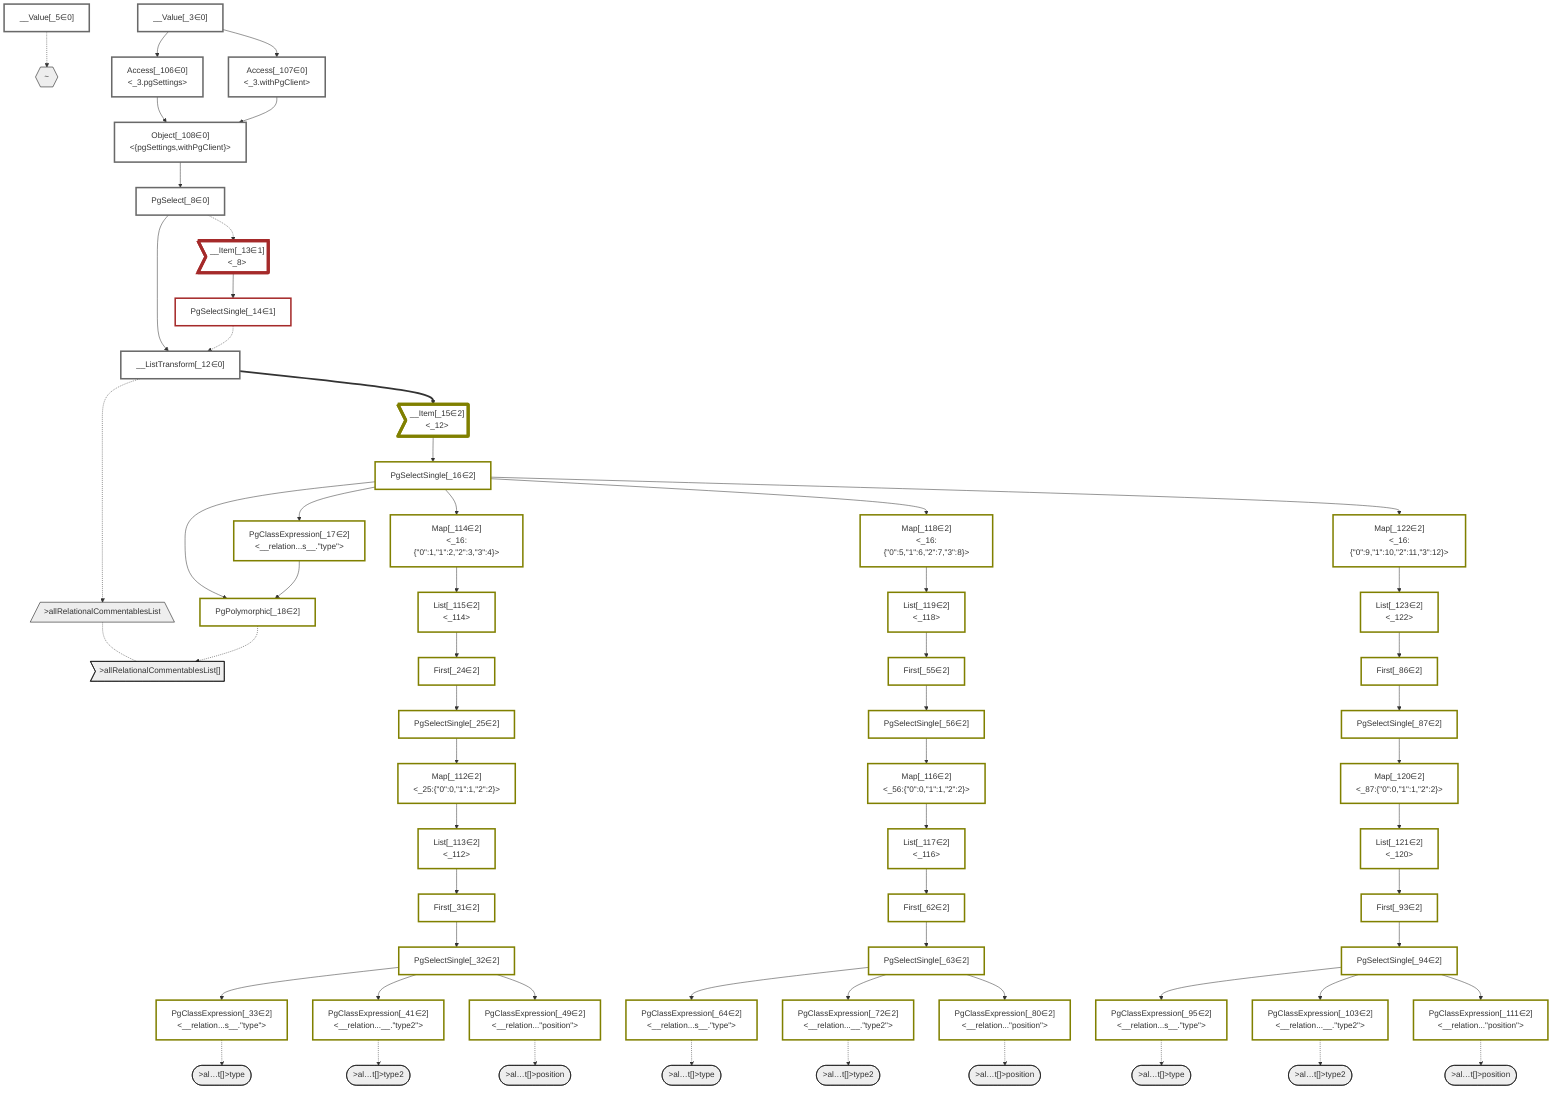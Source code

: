 graph TD
    classDef path fill:#eee,stroke:#000
    classDef plan fill:#fff,stroke-width:3px
    classDef itemplan fill:#fff,stroke-width:6px
    classDef sideeffectplan fill:#f00,stroke-width:6px

    %% subgraph fields
    P1{{"~"}}:::path
    P2[/">allRelationalCommentablesList"\]:::path
    P3>">allRelationalCommentablesList[]"]:::path
    P2 -.- P3
    P4([">al…t[]>type"]):::path
    %% P3 -.-> P4
    P5([">al…t[]>type2"]):::path
    %% P3 -.-> P5
    P6([">al…t[]>position"]):::path
    %% P3 -.-> P6
    P7([">al…t[]>type"]):::path
    %% P3 -.-> P7
    P8([">al…t[]>type2"]):::path
    %% P3 -.-> P8
    P9([">al…t[]>position"]):::path
    %% P3 -.-> P9
    P10([">al…t[]>type"]):::path
    %% P3 -.-> P10
    P11([">al…t[]>type2"]):::path
    %% P3 -.-> P11
    P12([">al…t[]>position"]):::path
    %% P3 -.-> P12
    %% P1 -.-> P2
    %% end

    %% define plans
    __Value_3["__Value[_3∈0]<br /><context>"]:::plan
    __Value_5["__Value[_5∈0]<br /><rootValue>"]:::plan
    PgSelect_8["PgSelect[_8∈0]<br /><relational_commentables>"]:::plan
    __ListTransform_12["__ListTransform[_12∈0]<br /><each:_8>"]:::plan
    __Item_13>"__Item[_13∈1]<br /><_8>"]:::itemplan
    PgSelectSingle_14["PgSelectSingle[_14∈1]<br /><relational_commentables>"]:::plan
    __Item_15>"__Item[_15∈2]<br /><_12>"]:::itemplan
    PgSelectSingle_16["PgSelectSingle[_16∈2]<br /><relational_commentables>"]:::plan
    PgClassExpression_17["PgClassExpression[_17∈2]<br /><__relation...s__.#quot;type#quot;>"]:::plan
    PgPolymorphic_18["PgPolymorphic[_18∈2]"]:::plan
    First_24["First[_24∈2]"]:::plan
    PgSelectSingle_25["PgSelectSingle[_25∈2]<br /><relational_posts>"]:::plan
    First_31["First[_31∈2]"]:::plan
    PgSelectSingle_32["PgSelectSingle[_32∈2]<br /><relational_items>"]:::plan
    PgClassExpression_33["PgClassExpression[_33∈2]<br /><__relation...s__.#quot;type#quot;>"]:::plan
    PgClassExpression_41["PgClassExpression[_41∈2]<br /><__relation...__.#quot;type2#quot;>"]:::plan
    PgClassExpression_49["PgClassExpression[_49∈2]<br /><__relation...#quot;position#quot;>"]:::plan
    First_55["First[_55∈2]"]:::plan
    PgSelectSingle_56["PgSelectSingle[_56∈2]<br /><relational_checklists>"]:::plan
    First_62["First[_62∈2]"]:::plan
    PgSelectSingle_63["PgSelectSingle[_63∈2]<br /><relational_items>"]:::plan
    PgClassExpression_64["PgClassExpression[_64∈2]<br /><__relation...s__.#quot;type#quot;>"]:::plan
    PgClassExpression_72["PgClassExpression[_72∈2]<br /><__relation...__.#quot;type2#quot;>"]:::plan
    PgClassExpression_80["PgClassExpression[_80∈2]<br /><__relation...#quot;position#quot;>"]:::plan
    First_86["First[_86∈2]"]:::plan
    PgSelectSingle_87["PgSelectSingle[_87∈2]<br /><relational_checklist_items>"]:::plan
    First_93["First[_93∈2]"]:::plan
    PgSelectSingle_94["PgSelectSingle[_94∈2]<br /><relational_items>"]:::plan
    PgClassExpression_95["PgClassExpression[_95∈2]<br /><__relation...s__.#quot;type#quot;>"]:::plan
    PgClassExpression_103["PgClassExpression[_103∈2]<br /><__relation...__.#quot;type2#quot;>"]:::plan
    Access_106["Access[_106∈0]<br /><_3.pgSettings>"]:::plan
    Access_107["Access[_107∈0]<br /><_3.withPgClient>"]:::plan
    Object_108["Object[_108∈0]<br /><{pgSettings,withPgClient}>"]:::plan
    PgClassExpression_111["PgClassExpression[_111∈2]<br /><__relation...#quot;position#quot;>"]:::plan
    Map_112["Map[_112∈2]<br /><_25:{#quot;0#quot;:0,#quot;1#quot;:1,#quot;2#quot;:2}>"]:::plan
    List_113["List[_113∈2]<br /><_112>"]:::plan
    Map_114["Map[_114∈2]<br /><_16:{#quot;0#quot;:1,#quot;1#quot;:2,#quot;2#quot;:3,#quot;3#quot;:4}>"]:::plan
    List_115["List[_115∈2]<br /><_114>"]:::plan
    Map_116["Map[_116∈2]<br /><_56:{#quot;0#quot;:0,#quot;1#quot;:1,#quot;2#quot;:2}>"]:::plan
    List_117["List[_117∈2]<br /><_116>"]:::plan
    Map_118["Map[_118∈2]<br /><_16:{#quot;0#quot;:5,#quot;1#quot;:6,#quot;2#quot;:7,#quot;3#quot;:8}>"]:::plan
    List_119["List[_119∈2]<br /><_118>"]:::plan
    Map_120["Map[_120∈2]<br /><_87:{#quot;0#quot;:0,#quot;1#quot;:1,#quot;2#quot;:2}>"]:::plan
    List_121["List[_121∈2]<br /><_120>"]:::plan
    Map_122["Map[_122∈2]<br /><_16:{#quot;0#quot;:9,#quot;1#quot;:10,#quot;2#quot;:11,#quot;3#quot;:12}>"]:::plan
    List_123["List[_123∈2]<br /><_122>"]:::plan

    %% plan dependencies
    Object_108 --> PgSelect_8
    PgSelect_8 --> __ListTransform_12
    PgSelectSingle_14 -.-> __ListTransform_12
    PgSelect_8 -.-> __Item_13
    __Item_13 --> PgSelectSingle_14
    __ListTransform_12 ==> __Item_15
    __Item_15 --> PgSelectSingle_16
    PgSelectSingle_16 --> PgClassExpression_17
    PgSelectSingle_16 --> PgPolymorphic_18
    PgClassExpression_17 --> PgPolymorphic_18
    List_115 --> First_24
    First_24 --> PgSelectSingle_25
    List_113 --> First_31
    First_31 --> PgSelectSingle_32
    PgSelectSingle_32 --> PgClassExpression_33
    PgSelectSingle_32 --> PgClassExpression_41
    PgSelectSingle_32 --> PgClassExpression_49
    List_119 --> First_55
    First_55 --> PgSelectSingle_56
    List_117 --> First_62
    First_62 --> PgSelectSingle_63
    PgSelectSingle_63 --> PgClassExpression_64
    PgSelectSingle_63 --> PgClassExpression_72
    PgSelectSingle_63 --> PgClassExpression_80
    List_123 --> First_86
    First_86 --> PgSelectSingle_87
    List_121 --> First_93
    First_93 --> PgSelectSingle_94
    PgSelectSingle_94 --> PgClassExpression_95
    PgSelectSingle_94 --> PgClassExpression_103
    __Value_3 --> Access_106
    __Value_3 --> Access_107
    Access_106 --> Object_108
    Access_107 --> Object_108
    PgSelectSingle_94 --> PgClassExpression_111
    PgSelectSingle_25 --> Map_112
    Map_112 --> List_113
    PgSelectSingle_16 --> Map_114
    Map_114 --> List_115
    PgSelectSingle_56 --> Map_116
    Map_116 --> List_117
    PgSelectSingle_16 --> Map_118
    Map_118 --> List_119
    PgSelectSingle_87 --> Map_120
    Map_120 --> List_121
    PgSelectSingle_16 --> Map_122
    Map_122 --> List_123

    %% plan-to-path relationships
    __Value_5 -.-> P1
    __ListTransform_12 -.-> P2
    PgPolymorphic_18 -.-> P3
    PgClassExpression_33 -.-> P4
    PgClassExpression_41 -.-> P5
    PgClassExpression_49 -.-> P6
    PgClassExpression_64 -.-> P7
    PgClassExpression_72 -.-> P8
    PgClassExpression_80 -.-> P9
    PgClassExpression_95 -.-> P10
    PgClassExpression_103 -.-> P11
    PgClassExpression_111 -.-> P12

    %% allocate buckets
    classDef bucket0 stroke:#696969
    class __Value_3,__Value_5,PgSelect_8,__ListTransform_12,Access_106,Access_107,Object_108 bucket0
    classDef bucket1 stroke:#a52a2a
    class __Item_13,PgSelectSingle_14 bucket1
    classDef bucket2 stroke:#808000
    class __Item_15,PgSelectSingle_16,PgClassExpression_17,PgPolymorphic_18,First_24,PgSelectSingle_25,First_31,PgSelectSingle_32,PgClassExpression_33,PgClassExpression_41,PgClassExpression_49,First_55,PgSelectSingle_56,First_62,PgSelectSingle_63,PgClassExpression_64,PgClassExpression_72,PgClassExpression_80,First_86,PgSelectSingle_87,First_93,PgSelectSingle_94,PgClassExpression_95,PgClassExpression_103,PgClassExpression_111,Map_112,List_113,Map_114,List_115,Map_116,List_117,Map_118,List_119,Map_120,List_121,Map_122,List_123 bucket2